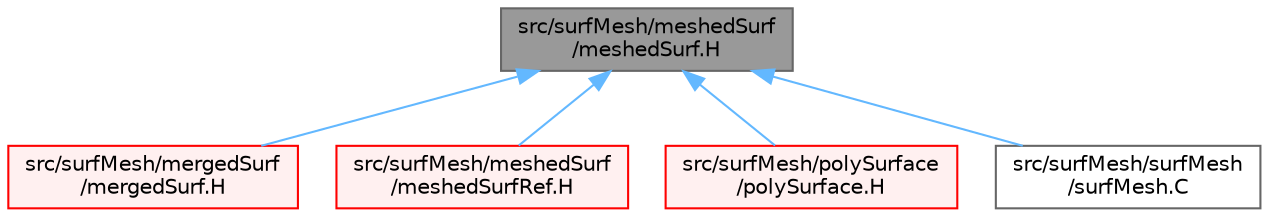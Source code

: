 digraph "src/surfMesh/meshedSurf/meshedSurf.H"
{
 // LATEX_PDF_SIZE
  bgcolor="transparent";
  edge [fontname=Helvetica,fontsize=10,labelfontname=Helvetica,labelfontsize=10];
  node [fontname=Helvetica,fontsize=10,shape=box,height=0.2,width=0.4];
  Node1 [id="Node000001",label="src/surfMesh/meshedSurf\l/meshedSurf.H",height=0.2,width=0.4,color="gray40", fillcolor="grey60", style="filled", fontcolor="black",tooltip=" "];
  Node1 -> Node2 [id="edge1_Node000001_Node000002",dir="back",color="steelblue1",style="solid",tooltip=" "];
  Node2 [id="Node000002",label="src/surfMesh/mergedSurf\l/mergedSurf.H",height=0.2,width=0.4,color="red", fillcolor="#FFF0F0", style="filled",URL="$mergedSurf_8H.html",tooltip=" "];
  Node1 -> Node46 [id="edge2_Node000001_Node000046",dir="back",color="steelblue1",style="solid",tooltip=" "];
  Node46 [id="Node000046",label="src/surfMesh/meshedSurf\l/meshedSurfRef.H",height=0.2,width=0.4,color="red", fillcolor="#FFF0F0", style="filled",URL="$meshedSurfRef_8H.html",tooltip=" "];
  Node1 -> Node47 [id="edge3_Node000001_Node000047",dir="back",color="steelblue1",style="solid",tooltip=" "];
  Node47 [id="Node000047",label="src/surfMesh/polySurface\l/polySurface.H",height=0.2,width=0.4,color="red", fillcolor="#FFF0F0", style="filled",URL="$polySurface_8H.html",tooltip=" "];
  Node1 -> Node116 [id="edge4_Node000001_Node000116",dir="back",color="steelblue1",style="solid",tooltip=" "];
  Node116 [id="Node000116",label="src/surfMesh/surfMesh\l/surfMesh.C",height=0.2,width=0.4,color="grey40", fillcolor="white", style="filled",URL="$surfMesh_8C.html",tooltip=" "];
}
